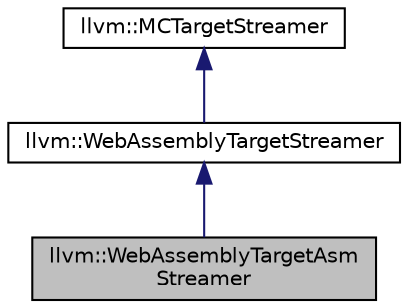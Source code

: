 digraph "llvm::WebAssemblyTargetAsmStreamer"
{
 // LATEX_PDF_SIZE
  bgcolor="transparent";
  edge [fontname="Helvetica",fontsize="10",labelfontname="Helvetica",labelfontsize="10"];
  node [fontname="Helvetica",fontsize="10",shape="box"];
  Node1 [label="llvm::WebAssemblyTargetAsm\lStreamer",height=0.2,width=0.4,color="black", fillcolor="grey75", style="filled", fontcolor="black",tooltip="This part is for ascii assembly output."];
  Node2 -> Node1 [dir="back",color="midnightblue",fontsize="10",style="solid",fontname="Helvetica"];
  Node2 [label="llvm::WebAssemblyTargetStreamer",height=0.2,width=0.4,color="black",URL="$classllvm_1_1WebAssemblyTargetStreamer.html",tooltip="WebAssembly-specific streamer interface, to implement support WebAssembly-specific assembly directive..."];
  Node3 -> Node2 [dir="back",color="midnightblue",fontsize="10",style="solid",fontname="Helvetica"];
  Node3 [label="llvm::MCTargetStreamer",height=0.2,width=0.4,color="black",URL="$classllvm_1_1MCTargetStreamer.html",tooltip="Target specific streamer interface."];
}
